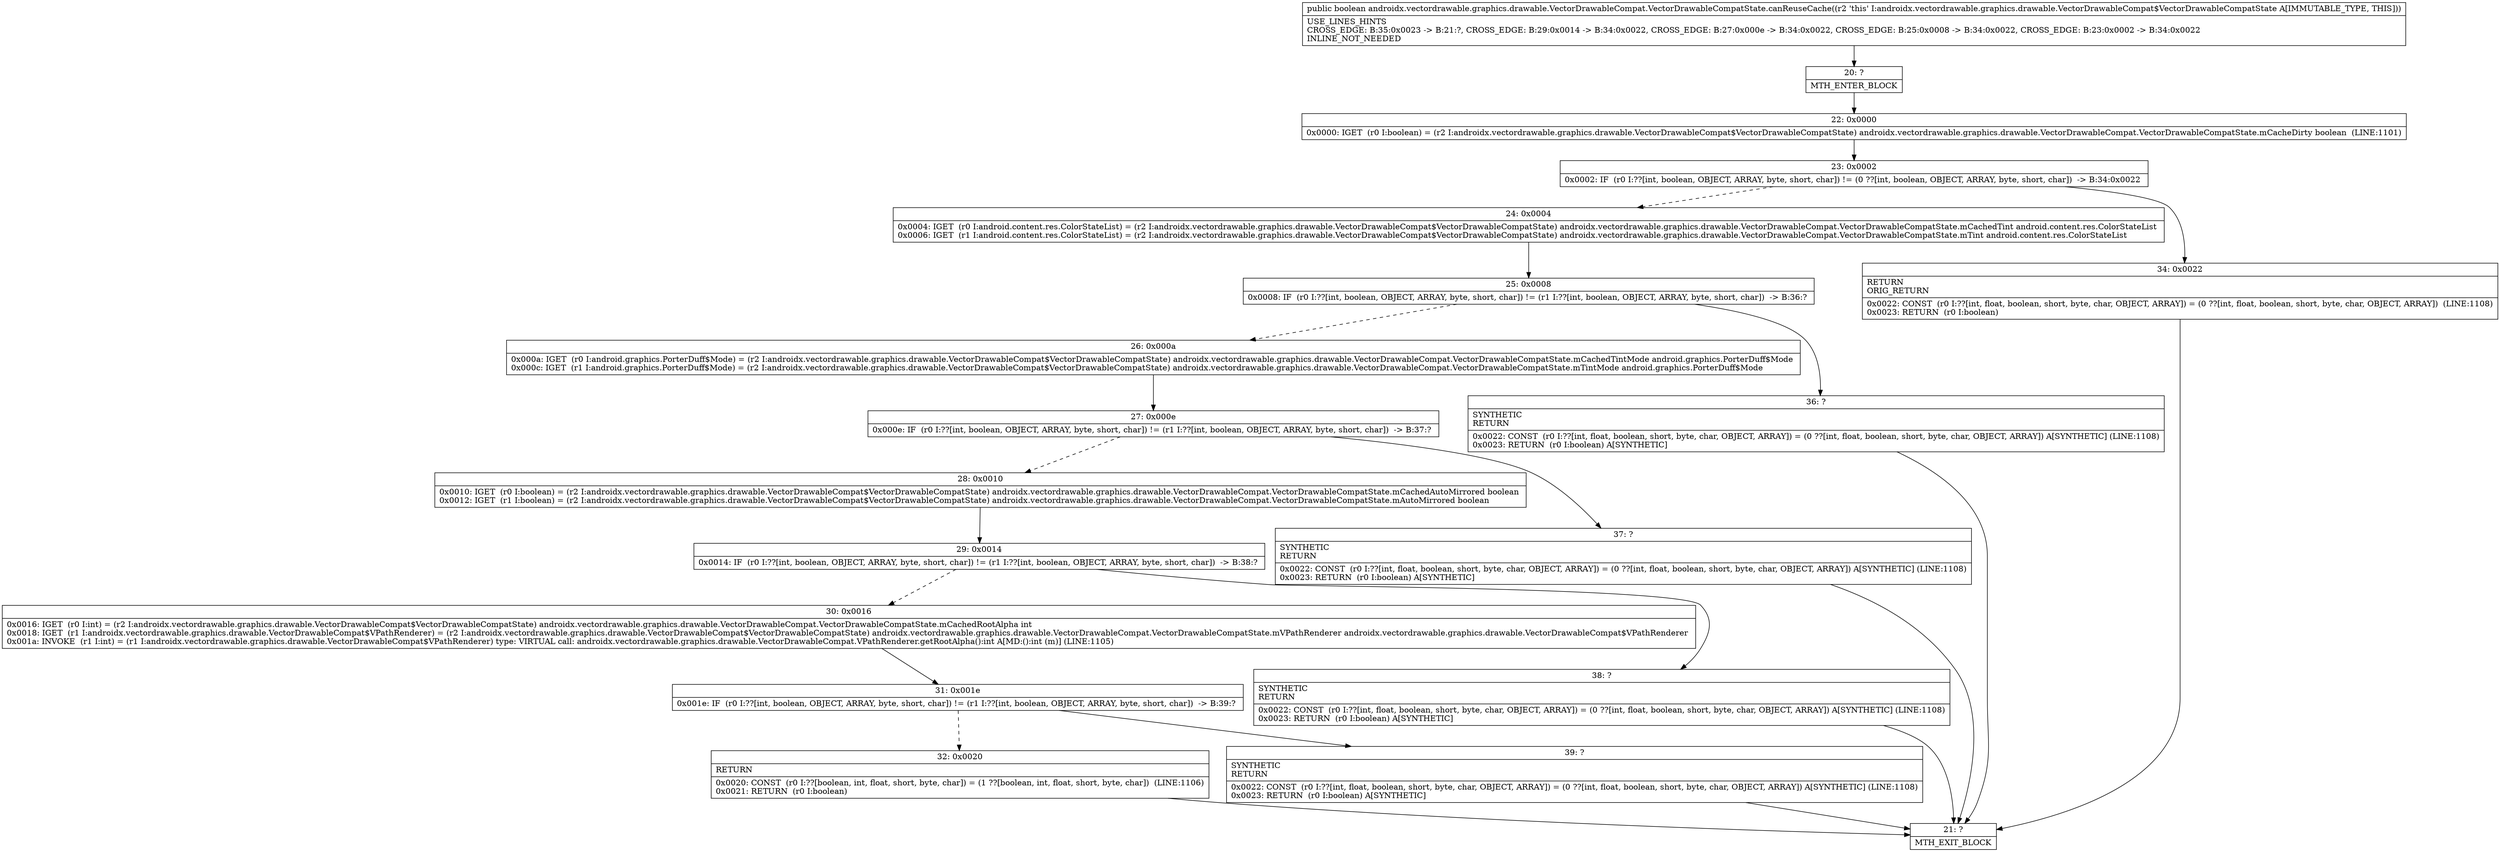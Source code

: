 digraph "CFG forandroidx.vectordrawable.graphics.drawable.VectorDrawableCompat.VectorDrawableCompatState.canReuseCache()Z" {
Node_20 [shape=record,label="{20\:\ ?|MTH_ENTER_BLOCK\l}"];
Node_22 [shape=record,label="{22\:\ 0x0000|0x0000: IGET  (r0 I:boolean) = (r2 I:androidx.vectordrawable.graphics.drawable.VectorDrawableCompat$VectorDrawableCompatState) androidx.vectordrawable.graphics.drawable.VectorDrawableCompat.VectorDrawableCompatState.mCacheDirty boolean  (LINE:1101)\l}"];
Node_23 [shape=record,label="{23\:\ 0x0002|0x0002: IF  (r0 I:??[int, boolean, OBJECT, ARRAY, byte, short, char]) != (0 ??[int, boolean, OBJECT, ARRAY, byte, short, char])  \-\> B:34:0x0022 \l}"];
Node_24 [shape=record,label="{24\:\ 0x0004|0x0004: IGET  (r0 I:android.content.res.ColorStateList) = (r2 I:androidx.vectordrawable.graphics.drawable.VectorDrawableCompat$VectorDrawableCompatState) androidx.vectordrawable.graphics.drawable.VectorDrawableCompat.VectorDrawableCompatState.mCachedTint android.content.res.ColorStateList \l0x0006: IGET  (r1 I:android.content.res.ColorStateList) = (r2 I:androidx.vectordrawable.graphics.drawable.VectorDrawableCompat$VectorDrawableCompatState) androidx.vectordrawable.graphics.drawable.VectorDrawableCompat.VectorDrawableCompatState.mTint android.content.res.ColorStateList \l}"];
Node_25 [shape=record,label="{25\:\ 0x0008|0x0008: IF  (r0 I:??[int, boolean, OBJECT, ARRAY, byte, short, char]) != (r1 I:??[int, boolean, OBJECT, ARRAY, byte, short, char])  \-\> B:36:? \l}"];
Node_26 [shape=record,label="{26\:\ 0x000a|0x000a: IGET  (r0 I:android.graphics.PorterDuff$Mode) = (r2 I:androidx.vectordrawable.graphics.drawable.VectorDrawableCompat$VectorDrawableCompatState) androidx.vectordrawable.graphics.drawable.VectorDrawableCompat.VectorDrawableCompatState.mCachedTintMode android.graphics.PorterDuff$Mode \l0x000c: IGET  (r1 I:android.graphics.PorterDuff$Mode) = (r2 I:androidx.vectordrawable.graphics.drawable.VectorDrawableCompat$VectorDrawableCompatState) androidx.vectordrawable.graphics.drawable.VectorDrawableCompat.VectorDrawableCompatState.mTintMode android.graphics.PorterDuff$Mode \l}"];
Node_27 [shape=record,label="{27\:\ 0x000e|0x000e: IF  (r0 I:??[int, boolean, OBJECT, ARRAY, byte, short, char]) != (r1 I:??[int, boolean, OBJECT, ARRAY, byte, short, char])  \-\> B:37:? \l}"];
Node_28 [shape=record,label="{28\:\ 0x0010|0x0010: IGET  (r0 I:boolean) = (r2 I:androidx.vectordrawable.graphics.drawable.VectorDrawableCompat$VectorDrawableCompatState) androidx.vectordrawable.graphics.drawable.VectorDrawableCompat.VectorDrawableCompatState.mCachedAutoMirrored boolean \l0x0012: IGET  (r1 I:boolean) = (r2 I:androidx.vectordrawable.graphics.drawable.VectorDrawableCompat$VectorDrawableCompatState) androidx.vectordrawable.graphics.drawable.VectorDrawableCompat.VectorDrawableCompatState.mAutoMirrored boolean \l}"];
Node_29 [shape=record,label="{29\:\ 0x0014|0x0014: IF  (r0 I:??[int, boolean, OBJECT, ARRAY, byte, short, char]) != (r1 I:??[int, boolean, OBJECT, ARRAY, byte, short, char])  \-\> B:38:? \l}"];
Node_30 [shape=record,label="{30\:\ 0x0016|0x0016: IGET  (r0 I:int) = (r2 I:androidx.vectordrawable.graphics.drawable.VectorDrawableCompat$VectorDrawableCompatState) androidx.vectordrawable.graphics.drawable.VectorDrawableCompat.VectorDrawableCompatState.mCachedRootAlpha int \l0x0018: IGET  (r1 I:androidx.vectordrawable.graphics.drawable.VectorDrawableCompat$VPathRenderer) = (r2 I:androidx.vectordrawable.graphics.drawable.VectorDrawableCompat$VectorDrawableCompatState) androidx.vectordrawable.graphics.drawable.VectorDrawableCompat.VectorDrawableCompatState.mVPathRenderer androidx.vectordrawable.graphics.drawable.VectorDrawableCompat$VPathRenderer \l0x001a: INVOKE  (r1 I:int) = (r1 I:androidx.vectordrawable.graphics.drawable.VectorDrawableCompat$VPathRenderer) type: VIRTUAL call: androidx.vectordrawable.graphics.drawable.VectorDrawableCompat.VPathRenderer.getRootAlpha():int A[MD:():int (m)] (LINE:1105)\l}"];
Node_31 [shape=record,label="{31\:\ 0x001e|0x001e: IF  (r0 I:??[int, boolean, OBJECT, ARRAY, byte, short, char]) != (r1 I:??[int, boolean, OBJECT, ARRAY, byte, short, char])  \-\> B:39:? \l}"];
Node_32 [shape=record,label="{32\:\ 0x0020|RETURN\l|0x0020: CONST  (r0 I:??[boolean, int, float, short, byte, char]) = (1 ??[boolean, int, float, short, byte, char])  (LINE:1106)\l0x0021: RETURN  (r0 I:boolean) \l}"];
Node_21 [shape=record,label="{21\:\ ?|MTH_EXIT_BLOCK\l}"];
Node_39 [shape=record,label="{39\:\ ?|SYNTHETIC\lRETURN\l|0x0022: CONST  (r0 I:??[int, float, boolean, short, byte, char, OBJECT, ARRAY]) = (0 ??[int, float, boolean, short, byte, char, OBJECT, ARRAY]) A[SYNTHETIC] (LINE:1108)\l0x0023: RETURN  (r0 I:boolean) A[SYNTHETIC]\l}"];
Node_38 [shape=record,label="{38\:\ ?|SYNTHETIC\lRETURN\l|0x0022: CONST  (r0 I:??[int, float, boolean, short, byte, char, OBJECT, ARRAY]) = (0 ??[int, float, boolean, short, byte, char, OBJECT, ARRAY]) A[SYNTHETIC] (LINE:1108)\l0x0023: RETURN  (r0 I:boolean) A[SYNTHETIC]\l}"];
Node_37 [shape=record,label="{37\:\ ?|SYNTHETIC\lRETURN\l|0x0022: CONST  (r0 I:??[int, float, boolean, short, byte, char, OBJECT, ARRAY]) = (0 ??[int, float, boolean, short, byte, char, OBJECT, ARRAY]) A[SYNTHETIC] (LINE:1108)\l0x0023: RETURN  (r0 I:boolean) A[SYNTHETIC]\l}"];
Node_36 [shape=record,label="{36\:\ ?|SYNTHETIC\lRETURN\l|0x0022: CONST  (r0 I:??[int, float, boolean, short, byte, char, OBJECT, ARRAY]) = (0 ??[int, float, boolean, short, byte, char, OBJECT, ARRAY]) A[SYNTHETIC] (LINE:1108)\l0x0023: RETURN  (r0 I:boolean) A[SYNTHETIC]\l}"];
Node_34 [shape=record,label="{34\:\ 0x0022|RETURN\lORIG_RETURN\l|0x0022: CONST  (r0 I:??[int, float, boolean, short, byte, char, OBJECT, ARRAY]) = (0 ??[int, float, boolean, short, byte, char, OBJECT, ARRAY])  (LINE:1108)\l0x0023: RETURN  (r0 I:boolean) \l}"];
MethodNode[shape=record,label="{public boolean androidx.vectordrawable.graphics.drawable.VectorDrawableCompat.VectorDrawableCompatState.canReuseCache((r2 'this' I:androidx.vectordrawable.graphics.drawable.VectorDrawableCompat$VectorDrawableCompatState A[IMMUTABLE_TYPE, THIS]))  | USE_LINES_HINTS\lCROSS_EDGE: B:35:0x0023 \-\> B:21:?, CROSS_EDGE: B:29:0x0014 \-\> B:34:0x0022, CROSS_EDGE: B:27:0x000e \-\> B:34:0x0022, CROSS_EDGE: B:25:0x0008 \-\> B:34:0x0022, CROSS_EDGE: B:23:0x0002 \-\> B:34:0x0022\lINLINE_NOT_NEEDED\l}"];
MethodNode -> Node_20;Node_20 -> Node_22;
Node_22 -> Node_23;
Node_23 -> Node_24[style=dashed];
Node_23 -> Node_34;
Node_24 -> Node_25;
Node_25 -> Node_26[style=dashed];
Node_25 -> Node_36;
Node_26 -> Node_27;
Node_27 -> Node_28[style=dashed];
Node_27 -> Node_37;
Node_28 -> Node_29;
Node_29 -> Node_30[style=dashed];
Node_29 -> Node_38;
Node_30 -> Node_31;
Node_31 -> Node_32[style=dashed];
Node_31 -> Node_39;
Node_32 -> Node_21;
Node_39 -> Node_21;
Node_38 -> Node_21;
Node_37 -> Node_21;
Node_36 -> Node_21;
Node_34 -> Node_21;
}

